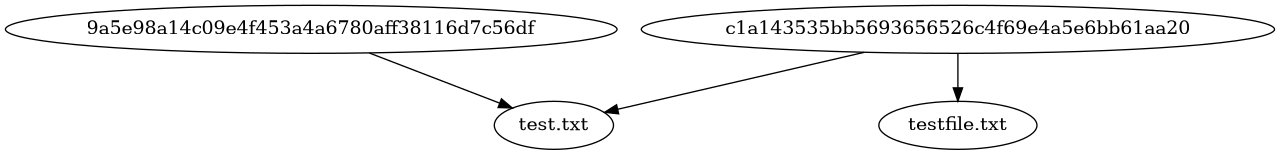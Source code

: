 @startuml
digraph G {
    "c1a143535bb5693656526c4f69e4a5e6bb61aa20" -> "test.txt"
    "9a5e98a14c09e4f453a4a6780aff38116d7c56df" -> "test.txt"
    "c1a143535bb5693656526c4f69e4a5e6bb61aa20" -> "testfile.txt"
}
@enduml